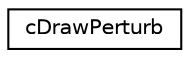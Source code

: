 digraph "Graphical Class Hierarchy"
{
 // LATEX_PDF_SIZE
  edge [fontname="Helvetica",fontsize="10",labelfontname="Helvetica",labelfontsize="10"];
  node [fontname="Helvetica",fontsize="10",shape=record];
  rankdir="LR";
  Node0 [label="cDrawPerturb",height=0.2,width=0.4,color="black", fillcolor="white", style="filled",URL="$classc_draw_perturb.html",tooltip=" "];
}
